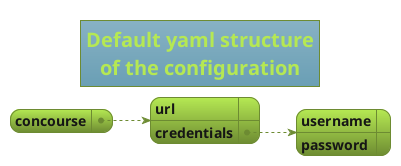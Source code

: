 @startyaml(id=DEFAULT_CV_YAML)
!theme hacker

/'
Default yaml structure of the configuration
'/
title Default yaml structure\nof the configuration

concourse:
    url: ""
    credentials:
        username: ""
        password: ""
@endyaml